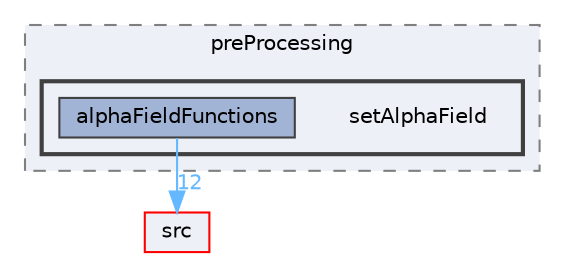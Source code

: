 digraph "applications/utilities/preProcessing/setAlphaField"
{
 // LATEX_PDF_SIZE
  bgcolor="transparent";
  edge [fontname=Helvetica,fontsize=10,labelfontname=Helvetica,labelfontsize=10];
  node [fontname=Helvetica,fontsize=10,shape=box,height=0.2,width=0.4];
  compound=true
  subgraph clusterdir_2cb9088fcfa5d85f3ea0b5a37d6be287 {
    graph [ bgcolor="#edf0f7", pencolor="grey50", label="preProcessing", fontname=Helvetica,fontsize=10 style="filled,dashed", URL="dir_2cb9088fcfa5d85f3ea0b5a37d6be287.html",tooltip=""]
  subgraph clusterdir_73654214466ce8ef065d22d1d42d6e67 {
    graph [ bgcolor="#edf0f7", pencolor="grey25", label="", fontname=Helvetica,fontsize=10 style="filled,bold", URL="dir_73654214466ce8ef065d22d1d42d6e67.html",tooltip=""]
    dir_73654214466ce8ef065d22d1d42d6e67 [shape=plaintext, label="setAlphaField"];
  dir_fad1c40fa5e88b8b4709c18bb203af28 [label="alphaFieldFunctions", fillcolor="#a2b4d6", color="grey25", style="filled", URL="dir_fad1c40fa5e88b8b4709c18bb203af28.html",tooltip=""];
  }
  }
  dir_68267d1309a1af8e8297ef4c3efbcdba [label="src", fillcolor="#edf0f7", color="red", style="filled", URL="dir_68267d1309a1af8e8297ef4c3efbcdba.html",tooltip=""];
  dir_fad1c40fa5e88b8b4709c18bb203af28->dir_68267d1309a1af8e8297ef4c3efbcdba [headlabel="12", labeldistance=1.5 headhref="dir_000089_003729.html" href="dir_000089_003729.html" color="steelblue1" fontcolor="steelblue1"];
}
